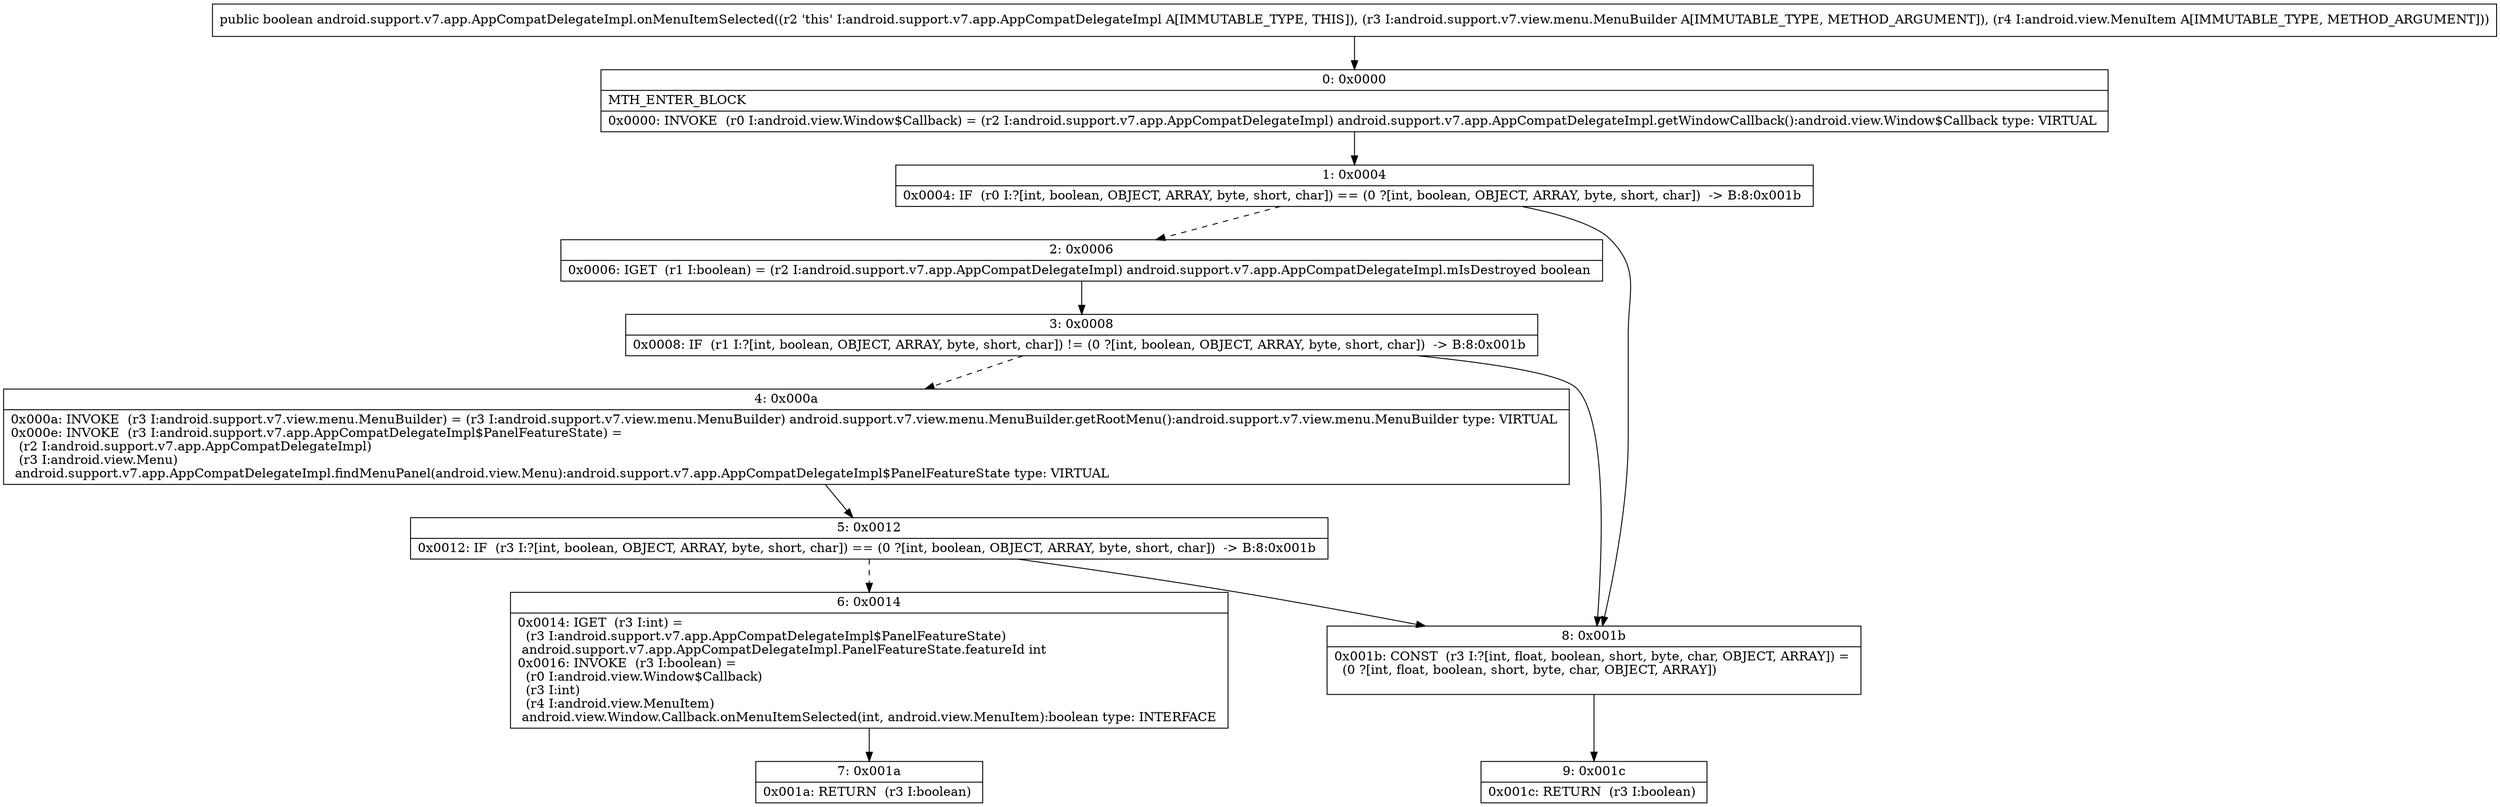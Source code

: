 digraph "CFG forandroid.support.v7.app.AppCompatDelegateImpl.onMenuItemSelected(Landroid\/support\/v7\/view\/menu\/MenuBuilder;Landroid\/view\/MenuItem;)Z" {
Node_0 [shape=record,label="{0\:\ 0x0000|MTH_ENTER_BLOCK\l|0x0000: INVOKE  (r0 I:android.view.Window$Callback) = (r2 I:android.support.v7.app.AppCompatDelegateImpl) android.support.v7.app.AppCompatDelegateImpl.getWindowCallback():android.view.Window$Callback type: VIRTUAL \l}"];
Node_1 [shape=record,label="{1\:\ 0x0004|0x0004: IF  (r0 I:?[int, boolean, OBJECT, ARRAY, byte, short, char]) == (0 ?[int, boolean, OBJECT, ARRAY, byte, short, char])  \-\> B:8:0x001b \l}"];
Node_2 [shape=record,label="{2\:\ 0x0006|0x0006: IGET  (r1 I:boolean) = (r2 I:android.support.v7.app.AppCompatDelegateImpl) android.support.v7.app.AppCompatDelegateImpl.mIsDestroyed boolean \l}"];
Node_3 [shape=record,label="{3\:\ 0x0008|0x0008: IF  (r1 I:?[int, boolean, OBJECT, ARRAY, byte, short, char]) != (0 ?[int, boolean, OBJECT, ARRAY, byte, short, char])  \-\> B:8:0x001b \l}"];
Node_4 [shape=record,label="{4\:\ 0x000a|0x000a: INVOKE  (r3 I:android.support.v7.view.menu.MenuBuilder) = (r3 I:android.support.v7.view.menu.MenuBuilder) android.support.v7.view.menu.MenuBuilder.getRootMenu():android.support.v7.view.menu.MenuBuilder type: VIRTUAL \l0x000e: INVOKE  (r3 I:android.support.v7.app.AppCompatDelegateImpl$PanelFeatureState) = \l  (r2 I:android.support.v7.app.AppCompatDelegateImpl)\l  (r3 I:android.view.Menu)\l android.support.v7.app.AppCompatDelegateImpl.findMenuPanel(android.view.Menu):android.support.v7.app.AppCompatDelegateImpl$PanelFeatureState type: VIRTUAL \l}"];
Node_5 [shape=record,label="{5\:\ 0x0012|0x0012: IF  (r3 I:?[int, boolean, OBJECT, ARRAY, byte, short, char]) == (0 ?[int, boolean, OBJECT, ARRAY, byte, short, char])  \-\> B:8:0x001b \l}"];
Node_6 [shape=record,label="{6\:\ 0x0014|0x0014: IGET  (r3 I:int) = \l  (r3 I:android.support.v7.app.AppCompatDelegateImpl$PanelFeatureState)\l android.support.v7.app.AppCompatDelegateImpl.PanelFeatureState.featureId int \l0x0016: INVOKE  (r3 I:boolean) = \l  (r0 I:android.view.Window$Callback)\l  (r3 I:int)\l  (r4 I:android.view.MenuItem)\l android.view.Window.Callback.onMenuItemSelected(int, android.view.MenuItem):boolean type: INTERFACE \l}"];
Node_7 [shape=record,label="{7\:\ 0x001a|0x001a: RETURN  (r3 I:boolean) \l}"];
Node_8 [shape=record,label="{8\:\ 0x001b|0x001b: CONST  (r3 I:?[int, float, boolean, short, byte, char, OBJECT, ARRAY]) = \l  (0 ?[int, float, boolean, short, byte, char, OBJECT, ARRAY])\l \l}"];
Node_9 [shape=record,label="{9\:\ 0x001c|0x001c: RETURN  (r3 I:boolean) \l}"];
MethodNode[shape=record,label="{public boolean android.support.v7.app.AppCompatDelegateImpl.onMenuItemSelected((r2 'this' I:android.support.v7.app.AppCompatDelegateImpl A[IMMUTABLE_TYPE, THIS]), (r3 I:android.support.v7.view.menu.MenuBuilder A[IMMUTABLE_TYPE, METHOD_ARGUMENT]), (r4 I:android.view.MenuItem A[IMMUTABLE_TYPE, METHOD_ARGUMENT])) }"];
MethodNode -> Node_0;
Node_0 -> Node_1;
Node_1 -> Node_2[style=dashed];
Node_1 -> Node_8;
Node_2 -> Node_3;
Node_3 -> Node_4[style=dashed];
Node_3 -> Node_8;
Node_4 -> Node_5;
Node_5 -> Node_6[style=dashed];
Node_5 -> Node_8;
Node_6 -> Node_7;
Node_8 -> Node_9;
}

